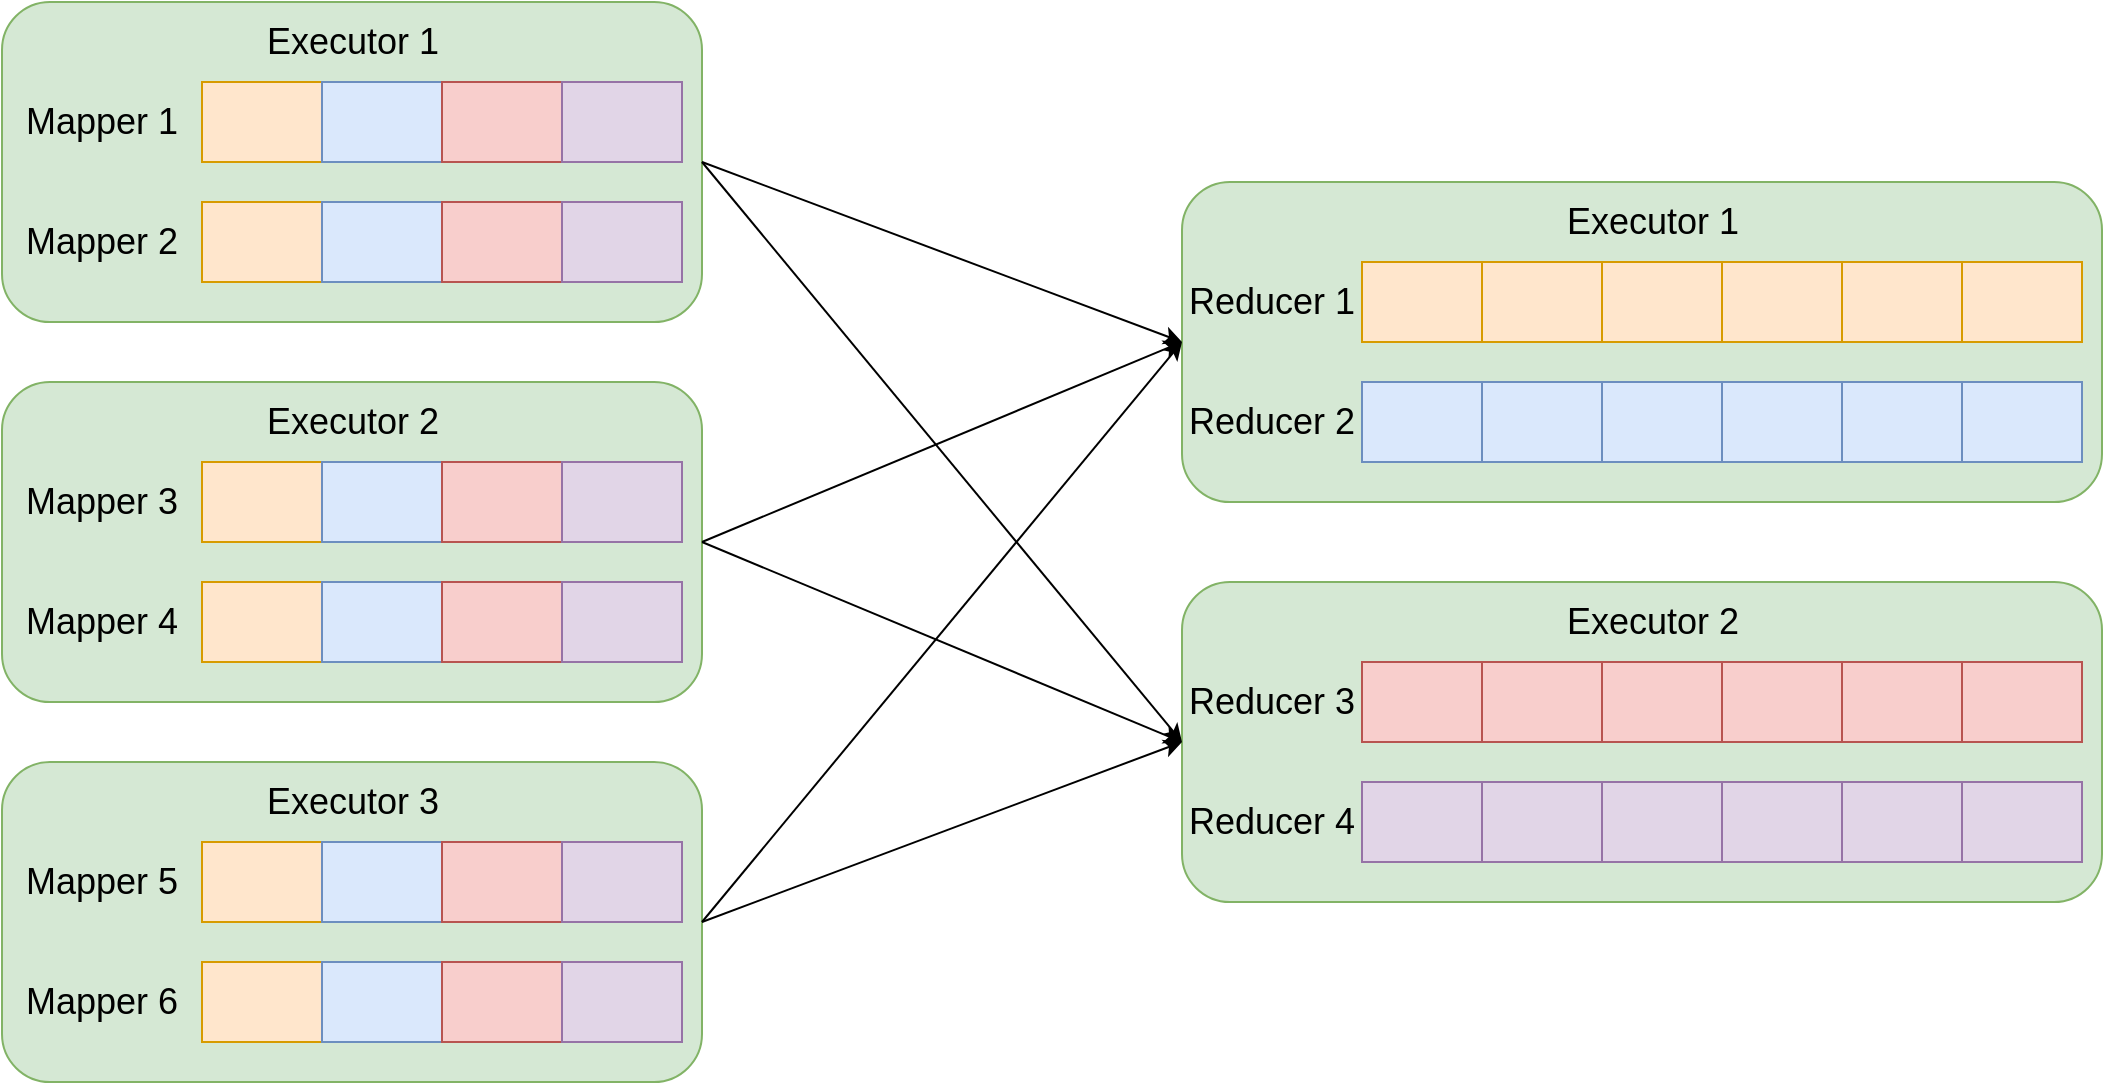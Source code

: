 <mxfile version="14.6.13" type="device"><diagram id="ExNYNv40toBjj5x9zH2e" name="第 1 页"><mxGraphModel dx="1186" dy="725" grid="1" gridSize="10" guides="1" tooltips="1" connect="1" arrows="1" fold="1" page="1" pageScale="1" pageWidth="1169" pageHeight="827" math="0" shadow="0"><root><mxCell id="0"/><mxCell id="1" parent="0"/><mxCell id="9kSBpUK7lTtZqHa2Cso3-1" value="" style="rounded=1;whiteSpace=wrap;html=1;fillColor=#d5e8d4;strokeColor=#82b366;" vertex="1" parent="1"><mxGeometry x="100" y="140" width="350" height="160" as="geometry"/></mxCell><mxCell id="9kSBpUK7lTtZqHa2Cso3-4" value="&lt;font style=&quot;font-size: 18px&quot;&gt;Mapper 1&lt;/font&gt;" style="text;html=1;strokeColor=none;fillColor=none;align=center;verticalAlign=middle;whiteSpace=wrap;rounded=0;" vertex="1" parent="1"><mxGeometry x="110" y="190" width="80" height="20" as="geometry"/></mxCell><mxCell id="9kSBpUK7lTtZqHa2Cso3-5" value="&lt;font style=&quot;font-size: 18px&quot;&gt;Mapper 2&lt;/font&gt;" style="text;html=1;strokeColor=none;fillColor=none;align=center;verticalAlign=middle;whiteSpace=wrap;rounded=0;" vertex="1" parent="1"><mxGeometry x="110" y="250" width="80" height="20" as="geometry"/></mxCell><mxCell id="9kSBpUK7lTtZqHa2Cso3-21" value="&lt;font style=&quot;font-size: 18px&quot;&gt;Executor 1&lt;/font&gt;" style="text;html=1;strokeColor=none;fillColor=none;align=center;verticalAlign=middle;whiteSpace=wrap;rounded=0;" vertex="1" parent="1"><mxGeometry x="222.5" y="150" width="105" height="20" as="geometry"/></mxCell><mxCell id="9kSBpUK7lTtZqHa2Cso3-22" value="" style="rounded=0;whiteSpace=wrap;html=1;fillColor=#ffe6cc;strokeColor=#d79b00;" vertex="1" parent="1"><mxGeometry x="200" y="180" width="60" height="40" as="geometry"/></mxCell><mxCell id="9kSBpUK7lTtZqHa2Cso3-23" value="" style="rounded=0;whiteSpace=wrap;html=1;fillColor=#dae8fc;strokeColor=#6c8ebf;" vertex="1" parent="1"><mxGeometry x="260" y="180" width="60" height="40" as="geometry"/></mxCell><mxCell id="9kSBpUK7lTtZqHa2Cso3-25" value="" style="rounded=0;whiteSpace=wrap;html=1;fillColor=#f8cecc;strokeColor=#b85450;" vertex="1" parent="1"><mxGeometry x="320" y="180" width="60" height="40" as="geometry"/></mxCell><mxCell id="9kSBpUK7lTtZqHa2Cso3-26" value="" style="rounded=0;whiteSpace=wrap;html=1;fillColor=#e1d5e7;strokeColor=#9673a6;" vertex="1" parent="1"><mxGeometry x="380" y="180" width="60" height="40" as="geometry"/></mxCell><mxCell id="9kSBpUK7lTtZqHa2Cso3-27" value="" style="rounded=0;whiteSpace=wrap;html=1;fillColor=#ffe6cc;strokeColor=#d79b00;" vertex="1" parent="1"><mxGeometry x="200" y="240" width="60" height="40" as="geometry"/></mxCell><mxCell id="9kSBpUK7lTtZqHa2Cso3-28" value="" style="rounded=0;whiteSpace=wrap;html=1;fillColor=#dae8fc;strokeColor=#6c8ebf;" vertex="1" parent="1"><mxGeometry x="260" y="240" width="60" height="40" as="geometry"/></mxCell><mxCell id="9kSBpUK7lTtZqHa2Cso3-29" value="" style="rounded=0;whiteSpace=wrap;html=1;fillColor=#f8cecc;strokeColor=#b85450;" vertex="1" parent="1"><mxGeometry x="320" y="240" width="60" height="40" as="geometry"/></mxCell><mxCell id="9kSBpUK7lTtZqHa2Cso3-30" value="" style="rounded=0;whiteSpace=wrap;html=1;fillColor=#e1d5e7;strokeColor=#9673a6;" vertex="1" parent="1"><mxGeometry x="380" y="240" width="60" height="40" as="geometry"/></mxCell><mxCell id="9kSBpUK7lTtZqHa2Cso3-31" value="" style="rounded=1;whiteSpace=wrap;html=1;fillColor=#d5e8d4;strokeColor=#82b366;" vertex="1" parent="1"><mxGeometry x="100" y="330" width="350" height="160" as="geometry"/></mxCell><mxCell id="9kSBpUK7lTtZqHa2Cso3-32" value="&lt;font style=&quot;font-size: 18px&quot;&gt;Mapper 3&lt;/font&gt;" style="text;html=1;strokeColor=none;fillColor=none;align=center;verticalAlign=middle;whiteSpace=wrap;rounded=0;" vertex="1" parent="1"><mxGeometry x="110" y="380" width="80" height="20" as="geometry"/></mxCell><mxCell id="9kSBpUK7lTtZqHa2Cso3-33" value="&lt;font style=&quot;font-size: 18px&quot;&gt;Mapper 4&lt;/font&gt;" style="text;html=1;strokeColor=none;fillColor=none;align=center;verticalAlign=middle;whiteSpace=wrap;rounded=0;" vertex="1" parent="1"><mxGeometry x="110" y="440" width="80" height="20" as="geometry"/></mxCell><mxCell id="9kSBpUK7lTtZqHa2Cso3-34" value="&lt;font style=&quot;font-size: 18px&quot;&gt;Executor 2&lt;/font&gt;" style="text;html=1;strokeColor=none;fillColor=none;align=center;verticalAlign=middle;whiteSpace=wrap;rounded=0;" vertex="1" parent="1"><mxGeometry x="222.5" y="340" width="105" height="20" as="geometry"/></mxCell><mxCell id="9kSBpUK7lTtZqHa2Cso3-35" value="" style="rounded=0;whiteSpace=wrap;html=1;fillColor=#ffe6cc;strokeColor=#d79b00;" vertex="1" parent="1"><mxGeometry x="200" y="370" width="60" height="40" as="geometry"/></mxCell><mxCell id="9kSBpUK7lTtZqHa2Cso3-36" value="" style="rounded=0;whiteSpace=wrap;html=1;fillColor=#dae8fc;strokeColor=#6c8ebf;" vertex="1" parent="1"><mxGeometry x="260" y="370" width="60" height="40" as="geometry"/></mxCell><mxCell id="9kSBpUK7lTtZqHa2Cso3-37" value="" style="rounded=0;whiteSpace=wrap;html=1;fillColor=#f8cecc;strokeColor=#b85450;" vertex="1" parent="1"><mxGeometry x="320" y="370" width="60" height="40" as="geometry"/></mxCell><mxCell id="9kSBpUK7lTtZqHa2Cso3-38" value="" style="rounded=0;whiteSpace=wrap;html=1;fillColor=#e1d5e7;strokeColor=#9673a6;" vertex="1" parent="1"><mxGeometry x="380" y="370" width="60" height="40" as="geometry"/></mxCell><mxCell id="9kSBpUK7lTtZqHa2Cso3-39" value="" style="rounded=0;whiteSpace=wrap;html=1;fillColor=#ffe6cc;strokeColor=#d79b00;" vertex="1" parent="1"><mxGeometry x="200" y="430" width="60" height="40" as="geometry"/></mxCell><mxCell id="9kSBpUK7lTtZqHa2Cso3-40" value="" style="rounded=0;whiteSpace=wrap;html=1;fillColor=#dae8fc;strokeColor=#6c8ebf;" vertex="1" parent="1"><mxGeometry x="260" y="430" width="60" height="40" as="geometry"/></mxCell><mxCell id="9kSBpUK7lTtZqHa2Cso3-41" value="" style="rounded=0;whiteSpace=wrap;html=1;fillColor=#f8cecc;strokeColor=#b85450;" vertex="1" parent="1"><mxGeometry x="320" y="430" width="60" height="40" as="geometry"/></mxCell><mxCell id="9kSBpUK7lTtZqHa2Cso3-42" value="" style="rounded=0;whiteSpace=wrap;html=1;fillColor=#e1d5e7;strokeColor=#9673a6;" vertex="1" parent="1"><mxGeometry x="380" y="430" width="60" height="40" as="geometry"/></mxCell><mxCell id="9kSBpUK7lTtZqHa2Cso3-43" value="" style="rounded=1;whiteSpace=wrap;html=1;fillColor=#d5e8d4;strokeColor=#82b366;" vertex="1" parent="1"><mxGeometry x="100" y="520" width="350" height="160" as="geometry"/></mxCell><mxCell id="9kSBpUK7lTtZqHa2Cso3-44" value="&lt;font style=&quot;font-size: 18px&quot;&gt;Mapper 5&lt;/font&gt;" style="text;html=1;strokeColor=none;fillColor=none;align=center;verticalAlign=middle;whiteSpace=wrap;rounded=0;" vertex="1" parent="1"><mxGeometry x="110" y="570" width="80" height="20" as="geometry"/></mxCell><mxCell id="9kSBpUK7lTtZqHa2Cso3-45" value="&lt;font style=&quot;font-size: 18px&quot;&gt;Mapper 6&lt;/font&gt;" style="text;html=1;strokeColor=none;fillColor=none;align=center;verticalAlign=middle;whiteSpace=wrap;rounded=0;" vertex="1" parent="1"><mxGeometry x="110" y="630" width="80" height="20" as="geometry"/></mxCell><mxCell id="9kSBpUK7lTtZqHa2Cso3-46" value="&lt;font style=&quot;font-size: 18px&quot;&gt;Executor 3&lt;/font&gt;" style="text;html=1;strokeColor=none;fillColor=none;align=center;verticalAlign=middle;whiteSpace=wrap;rounded=0;" vertex="1" parent="1"><mxGeometry x="222.5" y="530" width="105" height="20" as="geometry"/></mxCell><mxCell id="9kSBpUK7lTtZqHa2Cso3-47" value="" style="rounded=0;whiteSpace=wrap;html=1;fillColor=#ffe6cc;strokeColor=#d79b00;" vertex="1" parent="1"><mxGeometry x="200" y="560" width="60" height="40" as="geometry"/></mxCell><mxCell id="9kSBpUK7lTtZqHa2Cso3-48" value="" style="rounded=0;whiteSpace=wrap;html=1;fillColor=#dae8fc;strokeColor=#6c8ebf;" vertex="1" parent="1"><mxGeometry x="260" y="560" width="60" height="40" as="geometry"/></mxCell><mxCell id="9kSBpUK7lTtZqHa2Cso3-49" value="" style="rounded=0;whiteSpace=wrap;html=1;fillColor=#f8cecc;strokeColor=#b85450;" vertex="1" parent="1"><mxGeometry x="320" y="560" width="60" height="40" as="geometry"/></mxCell><mxCell id="9kSBpUK7lTtZqHa2Cso3-50" value="" style="rounded=0;whiteSpace=wrap;html=1;fillColor=#e1d5e7;strokeColor=#9673a6;" vertex="1" parent="1"><mxGeometry x="380" y="560" width="60" height="40" as="geometry"/></mxCell><mxCell id="9kSBpUK7lTtZqHa2Cso3-51" value="" style="rounded=0;whiteSpace=wrap;html=1;fillColor=#ffe6cc;strokeColor=#d79b00;" vertex="1" parent="1"><mxGeometry x="200" y="620" width="60" height="40" as="geometry"/></mxCell><mxCell id="9kSBpUK7lTtZqHa2Cso3-52" value="" style="rounded=0;whiteSpace=wrap;html=1;fillColor=#dae8fc;strokeColor=#6c8ebf;" vertex="1" parent="1"><mxGeometry x="260" y="620" width="60" height="40" as="geometry"/></mxCell><mxCell id="9kSBpUK7lTtZqHa2Cso3-53" value="" style="rounded=0;whiteSpace=wrap;html=1;fillColor=#f8cecc;strokeColor=#b85450;" vertex="1" parent="1"><mxGeometry x="320" y="620" width="60" height="40" as="geometry"/></mxCell><mxCell id="9kSBpUK7lTtZqHa2Cso3-54" value="" style="rounded=0;whiteSpace=wrap;html=1;fillColor=#e1d5e7;strokeColor=#9673a6;" vertex="1" parent="1"><mxGeometry x="380" y="620" width="60" height="40" as="geometry"/></mxCell><mxCell id="9kSBpUK7lTtZqHa2Cso3-55" value="" style="rounded=1;whiteSpace=wrap;html=1;fillColor=#d5e8d4;strokeColor=#82b366;" vertex="1" parent="1"><mxGeometry x="690" y="230" width="460" height="160" as="geometry"/></mxCell><mxCell id="9kSBpUK7lTtZqHa2Cso3-57" value="&lt;font style=&quot;font-size: 18px&quot;&gt;Executor 1&lt;/font&gt;" style="text;html=1;strokeColor=none;fillColor=none;align=center;verticalAlign=middle;whiteSpace=wrap;rounded=0;" vertex="1" parent="1"><mxGeometry x="872.5" y="240" width="105" height="20" as="geometry"/></mxCell><mxCell id="9kSBpUK7lTtZqHa2Cso3-58" value="" style="rounded=0;whiteSpace=wrap;html=1;fillColor=#ffe6cc;strokeColor=#d79b00;" vertex="1" parent="1"><mxGeometry x="780" y="270" width="60" height="40" as="geometry"/></mxCell><mxCell id="9kSBpUK7lTtZqHa2Cso3-59" value="" style="rounded=0;whiteSpace=wrap;html=1;fillColor=#ffe6cc;strokeColor=#d79b00;" vertex="1" parent="1"><mxGeometry x="840" y="270" width="60" height="40" as="geometry"/></mxCell><mxCell id="9kSBpUK7lTtZqHa2Cso3-60" value="" style="rounded=0;whiteSpace=wrap;html=1;fillColor=#ffe6cc;strokeColor=#d79b00;" vertex="1" parent="1"><mxGeometry x="900" y="270" width="60" height="40" as="geometry"/></mxCell><mxCell id="9kSBpUK7lTtZqHa2Cso3-63" value="" style="rounded=0;whiteSpace=wrap;html=1;fillColor=#ffe6cc;strokeColor=#d79b00;" vertex="1" parent="1"><mxGeometry x="960" y="270" width="60" height="40" as="geometry"/></mxCell><mxCell id="9kSBpUK7lTtZqHa2Cso3-64" value="" style="rounded=0;whiteSpace=wrap;html=1;fillColor=#ffe6cc;strokeColor=#d79b00;" vertex="1" parent="1"><mxGeometry x="1020" y="270" width="60" height="40" as="geometry"/></mxCell><mxCell id="9kSBpUK7lTtZqHa2Cso3-65" value="" style="rounded=0;whiteSpace=wrap;html=1;fillColor=#ffe6cc;strokeColor=#d79b00;" vertex="1" parent="1"><mxGeometry x="1080" y="270" width="60" height="40" as="geometry"/></mxCell><mxCell id="9kSBpUK7lTtZqHa2Cso3-66" value="&lt;span style=&quot;font-size: 18px&quot;&gt;Reducer 1&lt;/span&gt;" style="text;html=1;strokeColor=none;fillColor=none;align=center;verticalAlign=middle;whiteSpace=wrap;rounded=0;" vertex="1" parent="1"><mxGeometry x="690" y="280" width="90" height="20" as="geometry"/></mxCell><mxCell id="9kSBpUK7lTtZqHa2Cso3-67" value="" style="rounded=0;whiteSpace=wrap;html=1;fillColor=#dae8fc;strokeColor=#6c8ebf;" vertex="1" parent="1"><mxGeometry x="780" y="330" width="60" height="40" as="geometry"/></mxCell><mxCell id="9kSBpUK7lTtZqHa2Cso3-68" value="" style="rounded=0;whiteSpace=wrap;html=1;fillColor=#dae8fc;strokeColor=#6c8ebf;" vertex="1" parent="1"><mxGeometry x="840" y="330" width="60" height="40" as="geometry"/></mxCell><mxCell id="9kSBpUK7lTtZqHa2Cso3-69" value="" style="rounded=0;whiteSpace=wrap;html=1;fillColor=#dae8fc;strokeColor=#6c8ebf;" vertex="1" parent="1"><mxGeometry x="900" y="330" width="60" height="40" as="geometry"/></mxCell><mxCell id="9kSBpUK7lTtZqHa2Cso3-70" value="" style="rounded=0;whiteSpace=wrap;html=1;fillColor=#dae8fc;strokeColor=#6c8ebf;" vertex="1" parent="1"><mxGeometry x="960" y="330" width="60" height="40" as="geometry"/></mxCell><mxCell id="9kSBpUK7lTtZqHa2Cso3-71" value="" style="rounded=0;whiteSpace=wrap;html=1;fillColor=#dae8fc;strokeColor=#6c8ebf;" vertex="1" parent="1"><mxGeometry x="1020" y="330" width="60" height="40" as="geometry"/></mxCell><mxCell id="9kSBpUK7lTtZqHa2Cso3-72" value="" style="rounded=0;whiteSpace=wrap;html=1;fillColor=#dae8fc;strokeColor=#6c8ebf;" vertex="1" parent="1"><mxGeometry x="1080" y="330" width="60" height="40" as="geometry"/></mxCell><mxCell id="9kSBpUK7lTtZqHa2Cso3-73" value="&lt;span style=&quot;font-size: 18px&quot;&gt;Reducer 2&lt;/span&gt;" style="text;html=1;strokeColor=none;fillColor=none;align=center;verticalAlign=middle;whiteSpace=wrap;rounded=0;" vertex="1" parent="1"><mxGeometry x="690" y="340" width="90" height="20" as="geometry"/></mxCell><mxCell id="9kSBpUK7lTtZqHa2Cso3-74" value="" style="rounded=1;whiteSpace=wrap;html=1;fillColor=#d5e8d4;strokeColor=#82b366;" vertex="1" parent="1"><mxGeometry x="690" y="430" width="460" height="160" as="geometry"/></mxCell><mxCell id="9kSBpUK7lTtZqHa2Cso3-75" value="&lt;font style=&quot;font-size: 18px&quot;&gt;Executor 2&lt;/font&gt;" style="text;html=1;strokeColor=none;fillColor=none;align=center;verticalAlign=middle;whiteSpace=wrap;rounded=0;" vertex="1" parent="1"><mxGeometry x="872.5" y="440" width="105" height="20" as="geometry"/></mxCell><mxCell id="9kSBpUK7lTtZqHa2Cso3-76" value="" style="rounded=0;whiteSpace=wrap;html=1;fillColor=#f8cecc;strokeColor=#b85450;" vertex="1" parent="1"><mxGeometry x="780" y="470" width="60" height="40" as="geometry"/></mxCell><mxCell id="9kSBpUK7lTtZqHa2Cso3-77" value="" style="rounded=0;whiteSpace=wrap;html=1;fillColor=#f8cecc;strokeColor=#b85450;" vertex="1" parent="1"><mxGeometry x="840" y="470" width="60" height="40" as="geometry"/></mxCell><mxCell id="9kSBpUK7lTtZqHa2Cso3-78" value="" style="rounded=0;whiteSpace=wrap;html=1;fillColor=#f8cecc;strokeColor=#b85450;" vertex="1" parent="1"><mxGeometry x="900" y="470" width="60" height="40" as="geometry"/></mxCell><mxCell id="9kSBpUK7lTtZqHa2Cso3-79" value="" style="rounded=0;whiteSpace=wrap;html=1;fillColor=#f8cecc;strokeColor=#b85450;" vertex="1" parent="1"><mxGeometry x="960" y="470" width="60" height="40" as="geometry"/></mxCell><mxCell id="9kSBpUK7lTtZqHa2Cso3-80" value="" style="rounded=0;whiteSpace=wrap;html=1;fillColor=#f8cecc;strokeColor=#b85450;" vertex="1" parent="1"><mxGeometry x="1020" y="470" width="60" height="40" as="geometry"/></mxCell><mxCell id="9kSBpUK7lTtZqHa2Cso3-81" value="" style="rounded=0;whiteSpace=wrap;html=1;fillColor=#f8cecc;strokeColor=#b85450;" vertex="1" parent="1"><mxGeometry x="1080" y="470" width="60" height="40" as="geometry"/></mxCell><mxCell id="9kSBpUK7lTtZqHa2Cso3-82" value="&lt;span style=&quot;font-size: 18px&quot;&gt;Reducer 3&lt;/span&gt;" style="text;html=1;strokeColor=none;fillColor=none;align=center;verticalAlign=middle;whiteSpace=wrap;rounded=0;" vertex="1" parent="1"><mxGeometry x="690" y="480" width="90" height="20" as="geometry"/></mxCell><mxCell id="9kSBpUK7lTtZqHa2Cso3-83" value="" style="rounded=0;whiteSpace=wrap;html=1;fillColor=#e1d5e7;strokeColor=#9673a6;" vertex="1" parent="1"><mxGeometry x="780" y="530" width="60" height="40" as="geometry"/></mxCell><mxCell id="9kSBpUK7lTtZqHa2Cso3-84" value="" style="rounded=0;whiteSpace=wrap;html=1;fillColor=#e1d5e7;strokeColor=#9673a6;" vertex="1" parent="1"><mxGeometry x="840" y="530" width="60" height="40" as="geometry"/></mxCell><mxCell id="9kSBpUK7lTtZqHa2Cso3-85" value="" style="rounded=0;whiteSpace=wrap;html=1;fillColor=#e1d5e7;strokeColor=#9673a6;" vertex="1" parent="1"><mxGeometry x="900" y="530" width="60" height="40" as="geometry"/></mxCell><mxCell id="9kSBpUK7lTtZqHa2Cso3-86" value="" style="rounded=0;whiteSpace=wrap;html=1;fillColor=#e1d5e7;strokeColor=#9673a6;" vertex="1" parent="1"><mxGeometry x="960" y="530" width="60" height="40" as="geometry"/></mxCell><mxCell id="9kSBpUK7lTtZqHa2Cso3-87" value="" style="rounded=0;whiteSpace=wrap;html=1;fillColor=#e1d5e7;strokeColor=#9673a6;" vertex="1" parent="1"><mxGeometry x="1020" y="530" width="60" height="40" as="geometry"/></mxCell><mxCell id="9kSBpUK7lTtZqHa2Cso3-88" value="" style="rounded=0;whiteSpace=wrap;html=1;fillColor=#e1d5e7;strokeColor=#9673a6;" vertex="1" parent="1"><mxGeometry x="1080" y="530" width="60" height="40" as="geometry"/></mxCell><mxCell id="9kSBpUK7lTtZqHa2Cso3-89" value="&lt;span style=&quot;font-size: 18px&quot;&gt;Reducer 4&lt;/span&gt;" style="text;html=1;strokeColor=none;fillColor=none;align=center;verticalAlign=middle;whiteSpace=wrap;rounded=0;" vertex="1" parent="1"><mxGeometry x="690" y="540" width="90" height="20" as="geometry"/></mxCell><mxCell id="9kSBpUK7lTtZqHa2Cso3-90" value="" style="endArrow=classic;html=1;exitX=1;exitY=0.5;exitDx=0;exitDy=0;entryX=0;entryY=0.5;entryDx=0;entryDy=0;" edge="1" parent="1" source="9kSBpUK7lTtZqHa2Cso3-1" target="9kSBpUK7lTtZqHa2Cso3-55"><mxGeometry width="50" height="50" relative="1" as="geometry"><mxPoint x="650" y="400" as="sourcePoint"/><mxPoint x="700" y="350" as="targetPoint"/></mxGeometry></mxCell><mxCell id="9kSBpUK7lTtZqHa2Cso3-91" value="" style="endArrow=classic;html=1;exitX=1;exitY=0.5;exitDx=0;exitDy=0;entryX=0;entryY=0.5;entryDx=0;entryDy=0;" edge="1" parent="1" source="9kSBpUK7lTtZqHa2Cso3-1" target="9kSBpUK7lTtZqHa2Cso3-74"><mxGeometry width="50" height="50" relative="1" as="geometry"><mxPoint x="460" y="230" as="sourcePoint"/><mxPoint x="700" y="320" as="targetPoint"/></mxGeometry></mxCell><mxCell id="9kSBpUK7lTtZqHa2Cso3-92" value="" style="endArrow=classic;html=1;exitX=1;exitY=0.5;exitDx=0;exitDy=0;entryX=0;entryY=0.5;entryDx=0;entryDy=0;" edge="1" parent="1" source="9kSBpUK7lTtZqHa2Cso3-31" target="9kSBpUK7lTtZqHa2Cso3-55"><mxGeometry width="50" height="50" relative="1" as="geometry"><mxPoint x="440" y="305" as="sourcePoint"/><mxPoint x="680" y="395" as="targetPoint"/></mxGeometry></mxCell><mxCell id="9kSBpUK7lTtZqHa2Cso3-93" value="" style="endArrow=classic;html=1;exitX=1;exitY=0.5;exitDx=0;exitDy=0;" edge="1" parent="1" source="9kSBpUK7lTtZqHa2Cso3-31"><mxGeometry width="50" height="50" relative="1" as="geometry"><mxPoint x="460" y="420" as="sourcePoint"/><mxPoint x="690" y="510" as="targetPoint"/></mxGeometry></mxCell><mxCell id="9kSBpUK7lTtZqHa2Cso3-94" value="" style="endArrow=classic;html=1;exitX=1;exitY=0.5;exitDx=0;exitDy=0;entryX=0;entryY=0.5;entryDx=0;entryDy=0;" edge="1" parent="1" source="9kSBpUK7lTtZqHa2Cso3-43" target="9kSBpUK7lTtZqHa2Cso3-55"><mxGeometry width="50" height="50" relative="1" as="geometry"><mxPoint x="460" y="420" as="sourcePoint"/><mxPoint x="700" y="320" as="targetPoint"/></mxGeometry></mxCell><mxCell id="9kSBpUK7lTtZqHa2Cso3-95" value="" style="endArrow=classic;html=1;exitX=1;exitY=0.5;exitDx=0;exitDy=0;entryX=0;entryY=0.5;entryDx=0;entryDy=0;" edge="1" parent="1" source="9kSBpUK7lTtZqHa2Cso3-43" target="9kSBpUK7lTtZqHa2Cso3-74"><mxGeometry width="50" height="50" relative="1" as="geometry"><mxPoint x="460" y="420" as="sourcePoint"/><mxPoint x="700" y="510" as="targetPoint"/></mxGeometry></mxCell></root></mxGraphModel></diagram></mxfile>